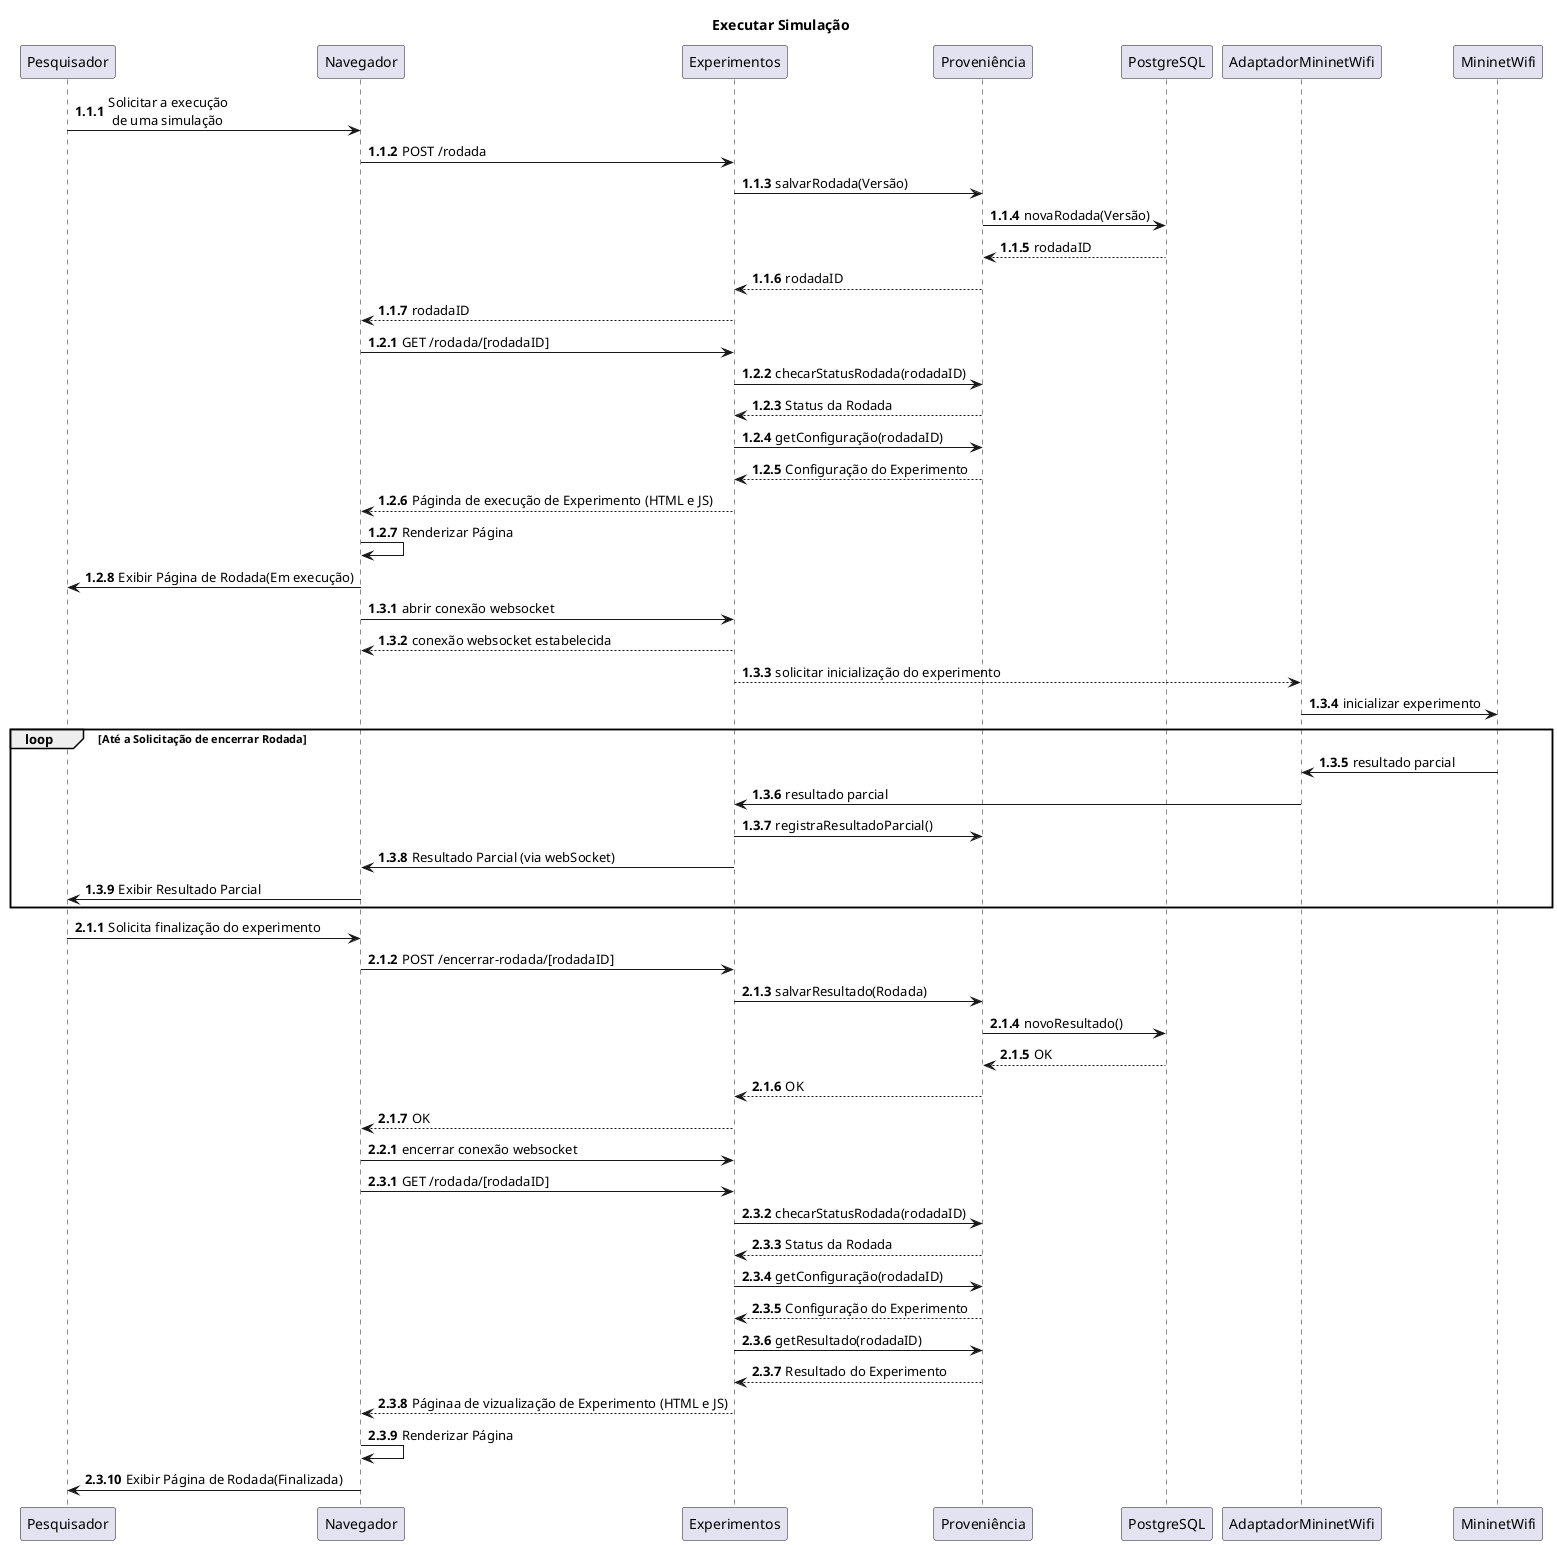 @startuml Diagrama de Sequência
title Executar Simulação
autonumber 1.1.1

Pesquisador -> Navegador: Solicitar a execução\n de uma simulação
Navegador -> Experimentos: POST /rodada
Experimentos -> Proveniência: salvarRodada(Versão)
Proveniência -> PostgreSQL: novaRodada(Versão)
PostgreSQL --> Proveniência: rodadaID
Proveniência --> Experimentos: rodadaID
Experimentos --> Navegador: rodadaID

autonumber inc B
Navegador -> Experimentos: GET /rodada/[rodadaID]
Experimentos -> Proveniência: checarStatusRodada(rodadaID)
Proveniência --> Experimentos: Status da Rodada
Experimentos -> Proveniência: getConfiguração(rodadaID)
Proveniência --> Experimentos: Configuração do Experimento
Experimentos --> Navegador: Páginda de execução de Experimento (HTML e JS)
Navegador -> Navegador: Renderizar Página
Navegador -> Pesquisador: Exibir Página de Rodada(Em execução)

autonumber inc B
Navegador -> Experimentos: abrir conexão websocket
Experimentos --> Navegador: conexão websocket estabelecida
Experimentos --> AdaptadorMininetWifi: solicitar inicialização do experimento
AdaptadorMininetWifi -> MininetWifi: inicializar experimento
loop Até a Solicitação de encerrar Rodada
    MininetWifi -> AdaptadorMininetWifi: resultado parcial
    AdaptadorMininetWifi -> Experimentos: resultado parcial
    Experimentos -> Proveniência: registraResultadoParcial()
    Experimentos -> Navegador: Resultado Parcial (via webSocket)
    Navegador -> Pesquisador: Exibir Resultado Parcial
end

autonumber inc A
Pesquisador -> Navegador: Solicita finalização do experimento
Navegador -> Experimentos: POST /encerrar-rodada/[rodadaID]
Experimentos -> Proveniência: salvarResultado(Rodada)
Proveniência -> PostgreSQL: novoResultado()
PostgreSQL --> Proveniência: OK
Proveniência --> Experimentos: OK
Experimentos --> Navegador: OK

autonumber inc B
Navegador -> Experimentos: encerrar conexão websocket

autonumber inc B
Navegador -> Experimentos: GET /rodada/[rodadaID]
Experimentos -> Proveniência: checarStatusRodada(rodadaID)
Proveniência --> Experimentos: Status da Rodada
Experimentos -> Proveniência: getConfiguração(rodadaID)
Proveniência --> Experimentos: Configuração do Experimento
Experimentos -> Proveniência: getResultado(rodadaID)
Proveniência --> Experimentos: Resultado do Experimento
Experimentos --> Navegador: Páginaa de vizualização de Experimento (HTML e JS)
Navegador -> Navegador: Renderizar Página
Navegador -> Pesquisador: Exibir Página de Rodada(Finalizada)




@enduml